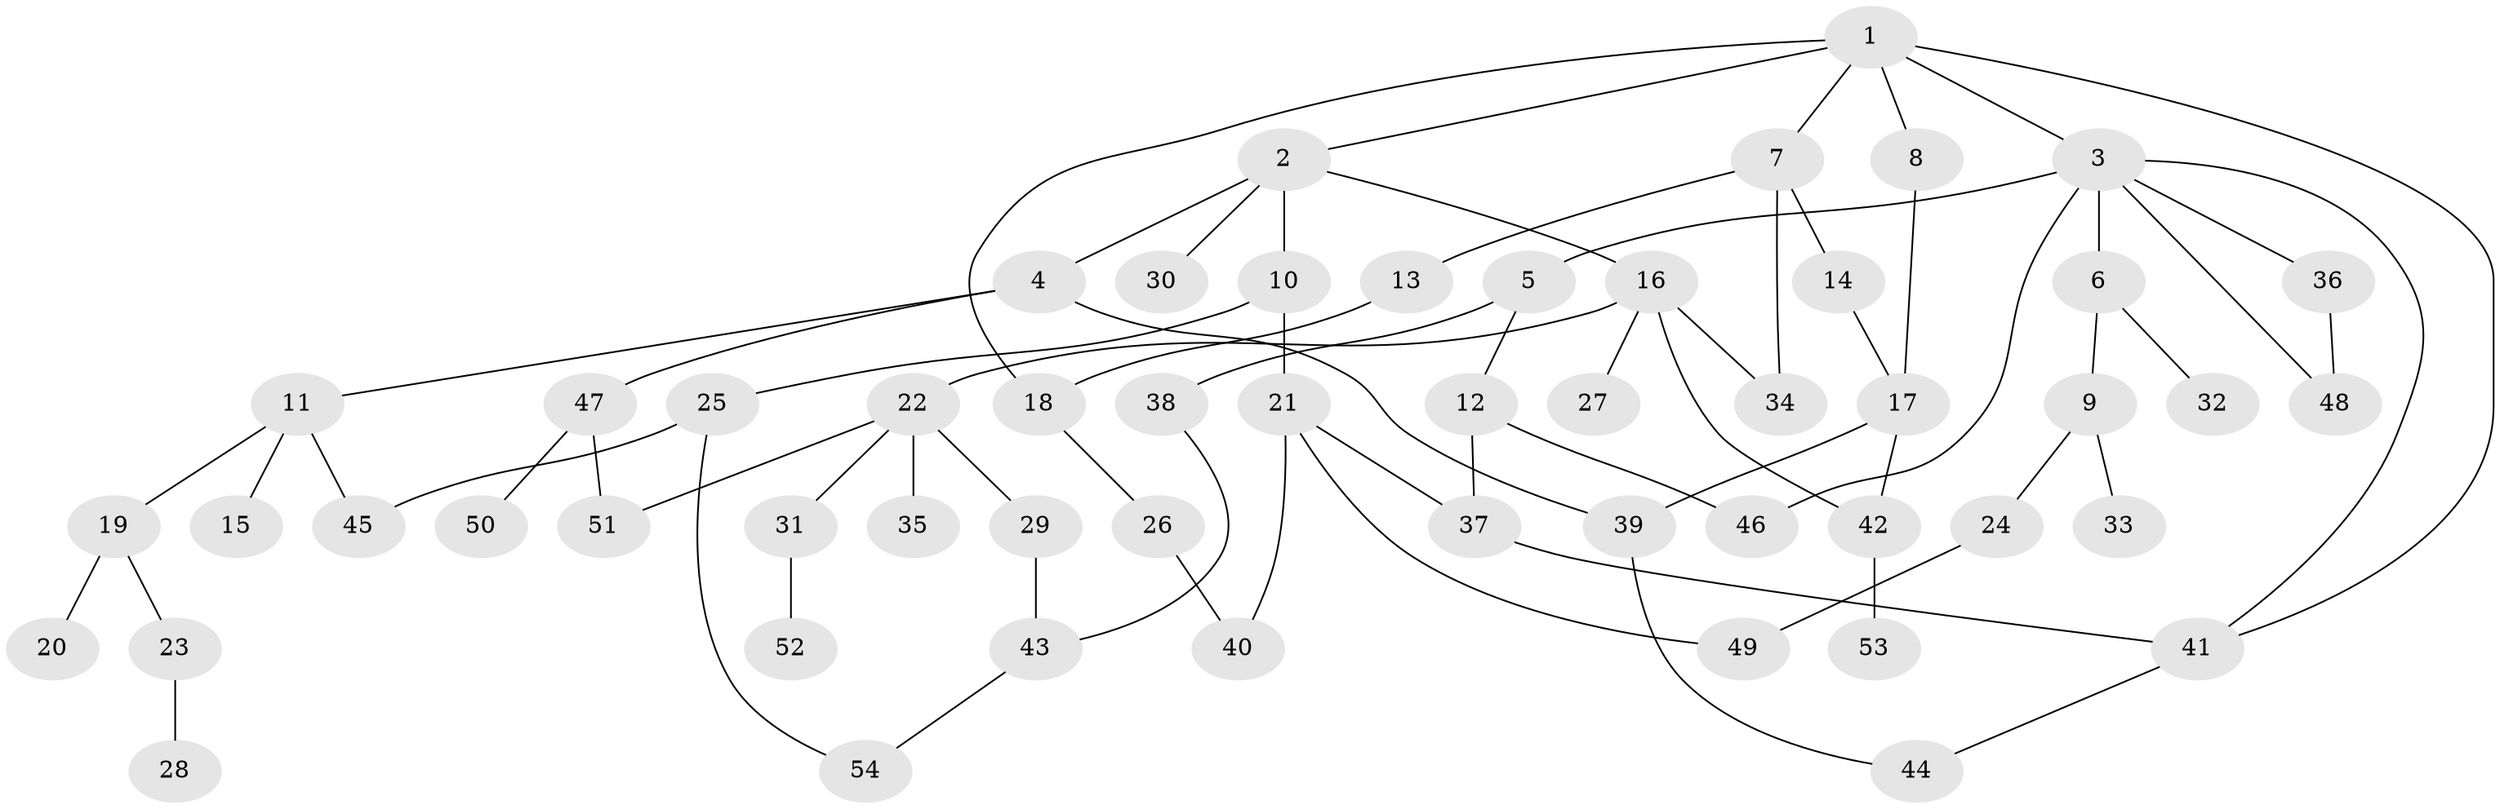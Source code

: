 // coarse degree distribution, {7: 0.06060606060606061, 6: 0.030303030303030304, 3: 0.2727272727272727, 4: 0.09090909090909091, 2: 0.15151515151515152, 5: 0.09090909090909091, 1: 0.30303030303030304}
// Generated by graph-tools (version 1.1) at 2025/23/03/03/25 07:23:31]
// undirected, 54 vertices, 70 edges
graph export_dot {
graph [start="1"]
  node [color=gray90,style=filled];
  1;
  2;
  3;
  4;
  5;
  6;
  7;
  8;
  9;
  10;
  11;
  12;
  13;
  14;
  15;
  16;
  17;
  18;
  19;
  20;
  21;
  22;
  23;
  24;
  25;
  26;
  27;
  28;
  29;
  30;
  31;
  32;
  33;
  34;
  35;
  36;
  37;
  38;
  39;
  40;
  41;
  42;
  43;
  44;
  45;
  46;
  47;
  48;
  49;
  50;
  51;
  52;
  53;
  54;
  1 -- 2;
  1 -- 3;
  1 -- 7;
  1 -- 8;
  1 -- 41;
  1 -- 18;
  2 -- 4;
  2 -- 10;
  2 -- 16;
  2 -- 30;
  3 -- 5;
  3 -- 6;
  3 -- 36;
  3 -- 48;
  3 -- 46;
  3 -- 41;
  4 -- 11;
  4 -- 39;
  4 -- 47;
  5 -- 12;
  5 -- 38;
  6 -- 9;
  6 -- 32;
  7 -- 13;
  7 -- 14;
  7 -- 34;
  8 -- 17;
  9 -- 24;
  9 -- 33;
  10 -- 21;
  10 -- 25;
  11 -- 15;
  11 -- 19;
  11 -- 45;
  12 -- 46;
  12 -- 37;
  13 -- 18;
  14 -- 17;
  16 -- 22;
  16 -- 27;
  16 -- 42;
  16 -- 34;
  17 -- 42;
  17 -- 39;
  18 -- 26;
  19 -- 20;
  19 -- 23;
  21 -- 37;
  21 -- 40;
  21 -- 49;
  22 -- 29;
  22 -- 31;
  22 -- 35;
  22 -- 51;
  23 -- 28;
  24 -- 49;
  25 -- 54;
  25 -- 45;
  26 -- 40;
  29 -- 43;
  31 -- 52;
  36 -- 48;
  37 -- 41;
  38 -- 43;
  39 -- 44;
  41 -- 44;
  42 -- 53;
  43 -- 54;
  47 -- 50;
  47 -- 51;
}
